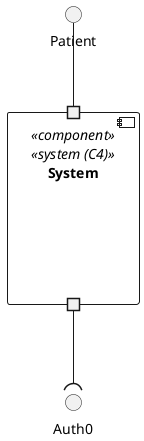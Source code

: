 @startuml logical-view
top to bottom direction
 
interface "Patient" as API
interface "Auth0" as AUTH0
 
component "System" <<component>> <<system (C4)>> {
  portin " " as P1
  portout " " as P2
}
 
API -- P1
P2 --( AUTH0
 
@enduml